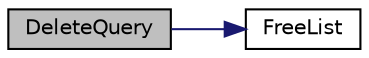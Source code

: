digraph "DeleteQuery"
{
 // LATEX_PDF_SIZE
  edge [fontname="Helvetica",fontsize="10",labelfontname="Helvetica",labelfontsize="10"];
  node [fontname="Helvetica",fontsize="10",shape=record];
  rankdir="LR";
  Node1 [label="DeleteQuery",height=0.2,width=0.4,color="black", fillcolor="grey75", style="filled", fontcolor="black",tooltip=" "];
  Node1 -> Node2 [color="midnightblue",fontsize="10",style="solid",fontname="Helvetica"];
  Node2 [label="FreeList",height=0.2,width=0.4,color="black", fillcolor="white", style="filled",URL="$_linked_list_8h.html#a5f8ae2ef37042e2424dfb6b62daddd34",tooltip=" "];
}
